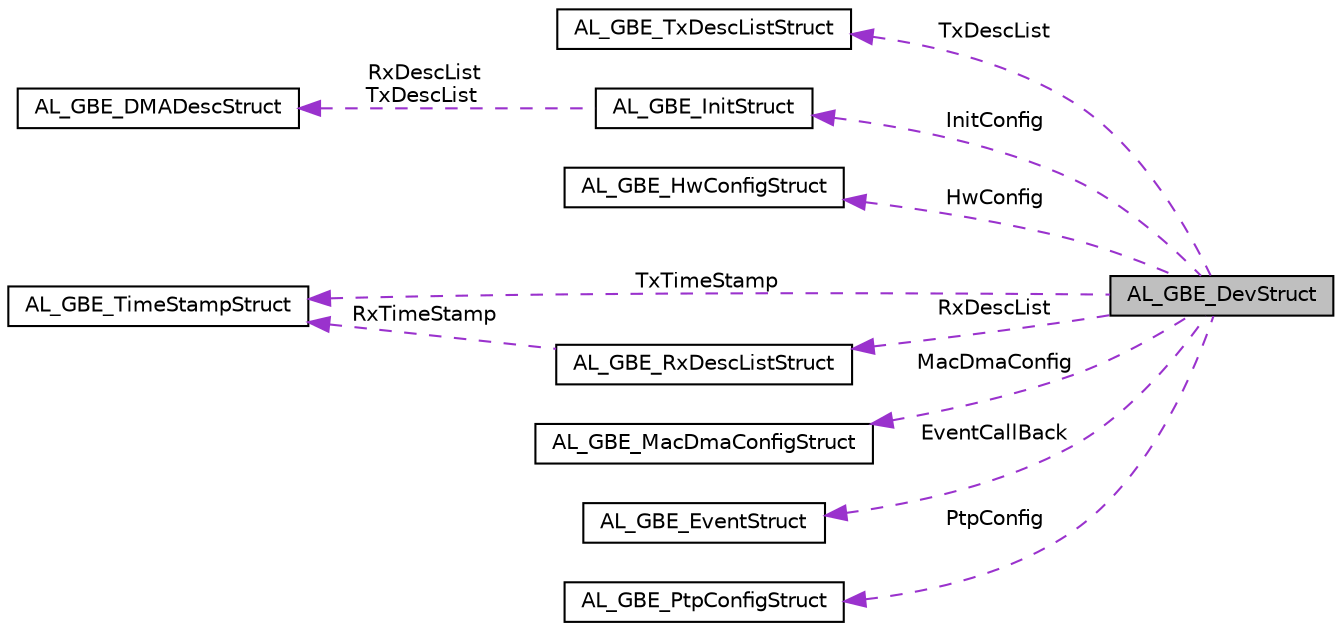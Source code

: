 digraph "AL_GBE_DevStruct"
{
  edge [fontname="Helvetica",fontsize="10",labelfontname="Helvetica",labelfontsize="10"];
  node [fontname="Helvetica",fontsize="10",shape=record];
  rankdir="LR";
  Node1 [label="AL_GBE_DevStruct",height=0.2,width=0.4,color="black", fillcolor="grey75", style="filled", fontcolor="black"];
  Node2 -> Node1 [dir="back",color="darkorchid3",fontsize="10",style="dashed",label=" TxDescList" ,fontname="Helvetica"];
  Node2 [label="AL_GBE_TxDescListStruct",height=0.2,width=0.4,color="black", fillcolor="white", style="filled",URL="$structAL__GBE__TxDescListStruct.html"];
  Node3 -> Node1 [dir="back",color="darkorchid3",fontsize="10",style="dashed",label=" InitConfig" ,fontname="Helvetica"];
  Node3 [label="AL_GBE_InitStruct",height=0.2,width=0.4,color="black", fillcolor="white", style="filled",URL="$structAL__GBE__InitStruct.html"];
  Node4 -> Node3 [dir="back",color="darkorchid3",fontsize="10",style="dashed",label=" RxDescList\nTxDescList" ,fontname="Helvetica"];
  Node4 [label="AL_GBE_DMADescStruct",height=0.2,width=0.4,color="black", fillcolor="white", style="filled",URL="$structAL__GBE__DMADescStruct.html"];
  Node5 -> Node1 [dir="back",color="darkorchid3",fontsize="10",style="dashed",label=" HwConfig" ,fontname="Helvetica"];
  Node5 [label="AL_GBE_HwConfigStruct",height=0.2,width=0.4,color="black", fillcolor="white", style="filled",URL="$structAL__GBE__HwConfigStruct.html"];
  Node6 -> Node1 [dir="back",color="darkorchid3",fontsize="10",style="dashed",label=" RxDescList" ,fontname="Helvetica"];
  Node6 [label="AL_GBE_RxDescListStruct",height=0.2,width=0.4,color="black", fillcolor="white", style="filled",URL="$structAL__GBE__RxDescListStruct.html"];
  Node7 -> Node6 [dir="back",color="darkorchid3",fontsize="10",style="dashed",label=" RxTimeStamp" ,fontname="Helvetica"];
  Node7 [label="AL_GBE_TimeStampStruct",height=0.2,width=0.4,color="black", fillcolor="white", style="filled",URL="$structAL__GBE__TimeStampStruct.html"];
  Node8 -> Node1 [dir="back",color="darkorchid3",fontsize="10",style="dashed",label=" MacDmaConfig" ,fontname="Helvetica"];
  Node8 [label="AL_GBE_MacDmaConfigStruct",height=0.2,width=0.4,color="black", fillcolor="white", style="filled",URL="$structAL__GBE__MacDmaConfigStruct.html"];
  Node9 -> Node1 [dir="back",color="darkorchid3",fontsize="10",style="dashed",label=" EventCallBack" ,fontname="Helvetica"];
  Node9 [label="AL_GBE_EventStruct",height=0.2,width=0.4,color="black", fillcolor="white", style="filled",URL="$structAL__GBE__EventStruct.html"];
  Node10 -> Node1 [dir="back",color="darkorchid3",fontsize="10",style="dashed",label=" PtpConfig" ,fontname="Helvetica"];
  Node10 [label="AL_GBE_PtpConfigStruct",height=0.2,width=0.4,color="black", fillcolor="white", style="filled",URL="$structAL__GBE__PtpConfigStruct.html"];
  Node7 -> Node1 [dir="back",color="darkorchid3",fontsize="10",style="dashed",label=" TxTimeStamp" ,fontname="Helvetica"];
}
